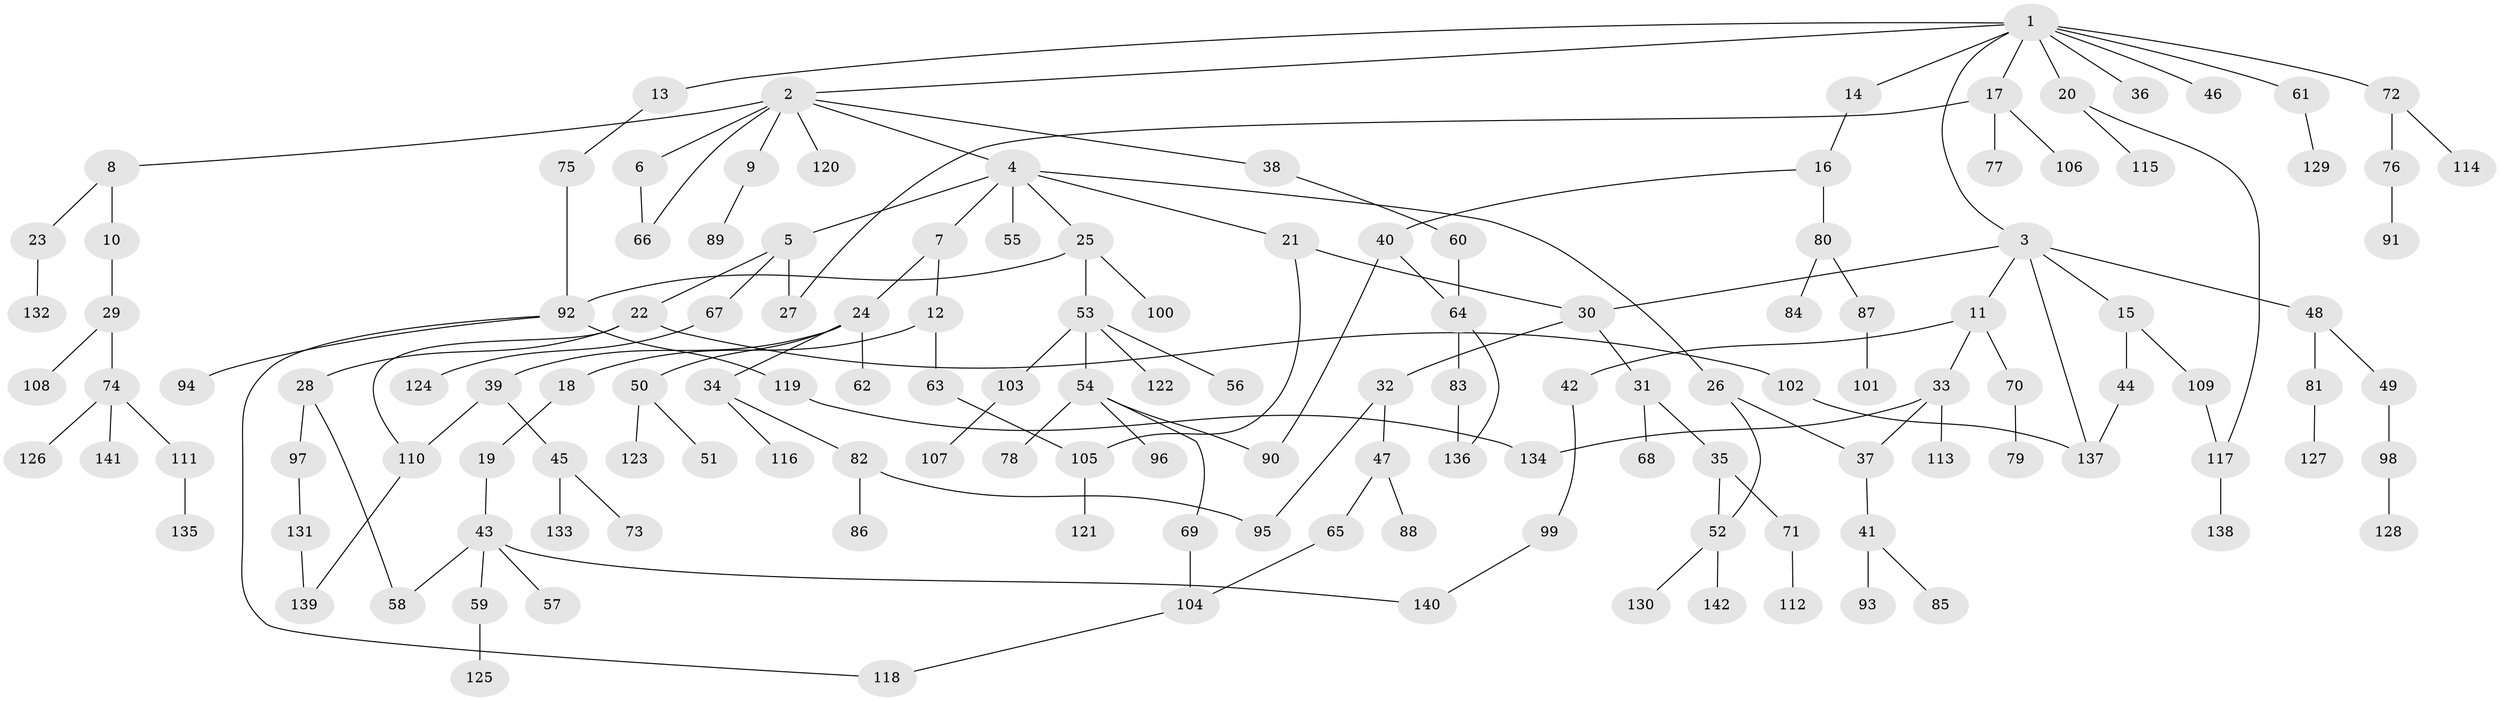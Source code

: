 // coarse degree distribution, {10: 0.010101010101010102, 7: 0.010101010101010102, 8: 0.020202020202020204, 6: 0.020202020202020204, 3: 0.21212121212121213, 1: 0.42424242424242425, 2: 0.20202020202020202, 4: 0.06060606060606061, 5: 0.04040404040404041}
// Generated by graph-tools (version 1.1) at 2025/51/02/27/25 19:51:36]
// undirected, 142 vertices, 162 edges
graph export_dot {
graph [start="1"]
  node [color=gray90,style=filled];
  1;
  2;
  3;
  4;
  5;
  6;
  7;
  8;
  9;
  10;
  11;
  12;
  13;
  14;
  15;
  16;
  17;
  18;
  19;
  20;
  21;
  22;
  23;
  24;
  25;
  26;
  27;
  28;
  29;
  30;
  31;
  32;
  33;
  34;
  35;
  36;
  37;
  38;
  39;
  40;
  41;
  42;
  43;
  44;
  45;
  46;
  47;
  48;
  49;
  50;
  51;
  52;
  53;
  54;
  55;
  56;
  57;
  58;
  59;
  60;
  61;
  62;
  63;
  64;
  65;
  66;
  67;
  68;
  69;
  70;
  71;
  72;
  73;
  74;
  75;
  76;
  77;
  78;
  79;
  80;
  81;
  82;
  83;
  84;
  85;
  86;
  87;
  88;
  89;
  90;
  91;
  92;
  93;
  94;
  95;
  96;
  97;
  98;
  99;
  100;
  101;
  102;
  103;
  104;
  105;
  106;
  107;
  108;
  109;
  110;
  111;
  112;
  113;
  114;
  115;
  116;
  117;
  118;
  119;
  120;
  121;
  122;
  123;
  124;
  125;
  126;
  127;
  128;
  129;
  130;
  131;
  132;
  133;
  134;
  135;
  136;
  137;
  138;
  139;
  140;
  141;
  142;
  1 -- 2;
  1 -- 3;
  1 -- 13;
  1 -- 14;
  1 -- 17;
  1 -- 20;
  1 -- 36;
  1 -- 46;
  1 -- 61;
  1 -- 72;
  2 -- 4;
  2 -- 6;
  2 -- 8;
  2 -- 9;
  2 -- 38;
  2 -- 120;
  2 -- 66;
  3 -- 11;
  3 -- 15;
  3 -- 48;
  3 -- 137;
  3 -- 30;
  4 -- 5;
  4 -- 7;
  4 -- 21;
  4 -- 25;
  4 -- 26;
  4 -- 55;
  5 -- 22;
  5 -- 27;
  5 -- 67;
  6 -- 66;
  7 -- 12;
  7 -- 24;
  8 -- 10;
  8 -- 23;
  9 -- 89;
  10 -- 29;
  11 -- 33;
  11 -- 42;
  11 -- 70;
  12 -- 18;
  12 -- 63;
  13 -- 75;
  14 -- 16;
  15 -- 44;
  15 -- 109;
  16 -- 40;
  16 -- 80;
  17 -- 77;
  17 -- 106;
  17 -- 27;
  18 -- 19;
  19 -- 43;
  20 -- 115;
  20 -- 117;
  21 -- 30;
  21 -- 105;
  22 -- 28;
  22 -- 102;
  22 -- 110;
  23 -- 132;
  24 -- 34;
  24 -- 39;
  24 -- 50;
  24 -- 62;
  25 -- 53;
  25 -- 92;
  25 -- 100;
  26 -- 37;
  26 -- 52;
  28 -- 58;
  28 -- 97;
  29 -- 74;
  29 -- 108;
  30 -- 31;
  30 -- 32;
  31 -- 35;
  31 -- 68;
  32 -- 47;
  32 -- 95;
  33 -- 113;
  33 -- 134;
  33 -- 37;
  34 -- 82;
  34 -- 116;
  35 -- 71;
  35 -- 52;
  37 -- 41;
  38 -- 60;
  39 -- 45;
  39 -- 110;
  40 -- 90;
  40 -- 64;
  41 -- 85;
  41 -- 93;
  42 -- 99;
  43 -- 57;
  43 -- 59;
  43 -- 140;
  43 -- 58;
  44 -- 137;
  45 -- 73;
  45 -- 133;
  47 -- 65;
  47 -- 88;
  48 -- 49;
  48 -- 81;
  49 -- 98;
  50 -- 51;
  50 -- 123;
  52 -- 130;
  52 -- 142;
  53 -- 54;
  53 -- 56;
  53 -- 103;
  53 -- 122;
  54 -- 69;
  54 -- 78;
  54 -- 90;
  54 -- 96;
  59 -- 125;
  60 -- 64;
  61 -- 129;
  63 -- 105;
  64 -- 83;
  64 -- 136;
  65 -- 104;
  67 -- 124;
  69 -- 104;
  70 -- 79;
  71 -- 112;
  72 -- 76;
  72 -- 114;
  74 -- 111;
  74 -- 126;
  74 -- 141;
  75 -- 92;
  76 -- 91;
  80 -- 84;
  80 -- 87;
  81 -- 127;
  82 -- 86;
  82 -- 95;
  83 -- 136;
  87 -- 101;
  92 -- 94;
  92 -- 119;
  92 -- 118;
  97 -- 131;
  98 -- 128;
  99 -- 140;
  102 -- 137;
  103 -- 107;
  104 -- 118;
  105 -- 121;
  109 -- 117;
  110 -- 139;
  111 -- 135;
  117 -- 138;
  119 -- 134;
  131 -- 139;
}
